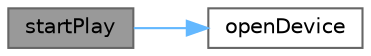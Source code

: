 digraph "startPlay"
{
 // LATEX_PDF_SIZE
  bgcolor="transparent";
  edge [fontname=Helvetica,fontsize=10,labelfontname=Helvetica,labelfontsize=10];
  node [fontname=Helvetica,fontsize=10,shape=box,height=0.2,width=0.4];
  rankdir="LR";
  Node1 [id="Node000001",label="startPlay",height=0.2,width=0.4,color="gray40", fillcolor="grey60", style="filled", fontcolor="black",tooltip="开始播放"];
  Node1 -> Node2 [id="edge1_Node000001_Node000002",color="steelblue1",style="solid",tooltip=" "];
  Node2 [id="Node000002",label="openDevice",height=0.2,width=0.4,color="grey40", fillcolor="white", style="filled",URL="$class_pcm_player.html#a51f73d561fdeb70eeb9df680d6444272",tooltip="打开音频设备"];
}
